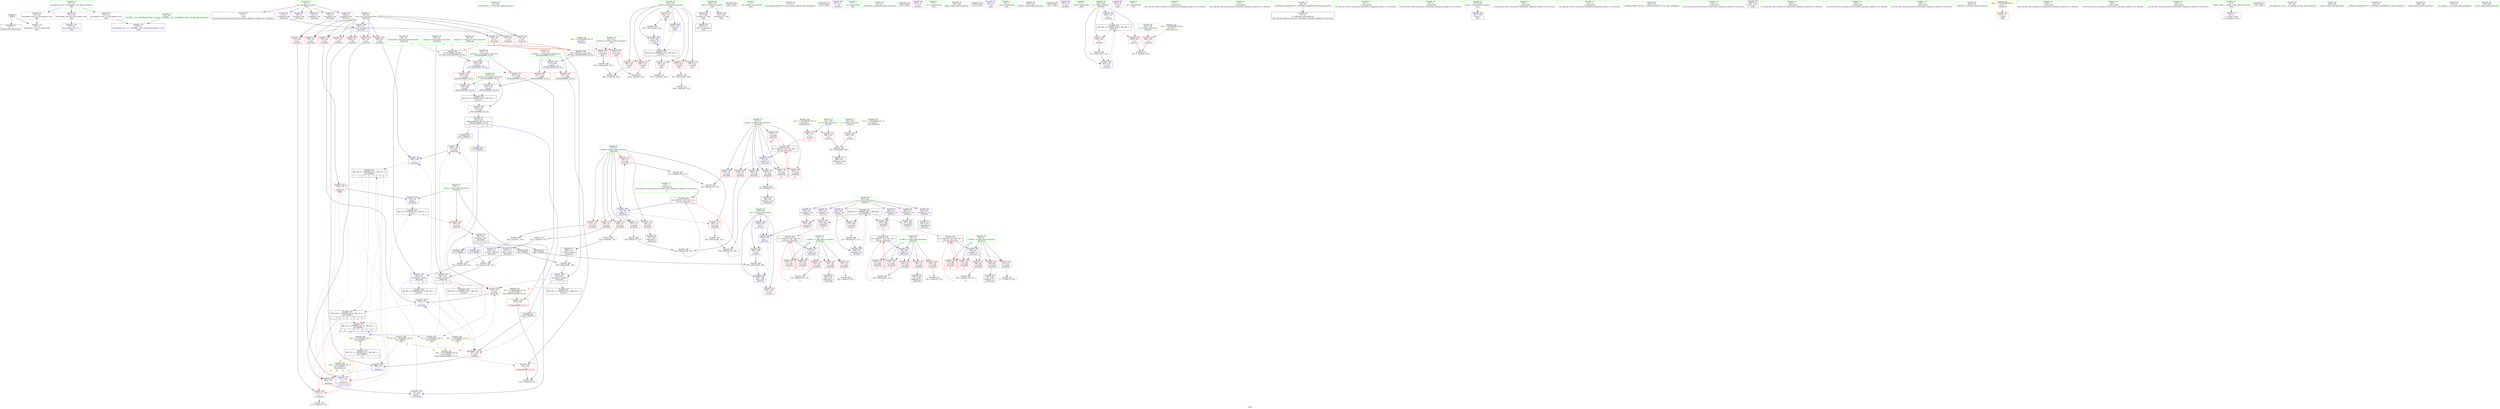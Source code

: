 digraph "SVFG" {
	label="SVFG";

	Node0x55ec36798980 [shape=record,color=grey,label="{NodeID: 0\nNullPtr}"];
	Node0x55ec36798980 -> Node0x55ec367b6a00[style=solid];
	Node0x55ec36798980 -> Node0x55ec367bd9e0[style=solid];
	Node0x55ec367b8860 [shape=record,color=blue,label="{NodeID: 194\n212\<--208\n__a.addr\<--__a\n_ZSt3maxIiERKT_S2_S2_\n}"];
	Node0x55ec367b8860 -> Node0x55ec367bc1f0[style=dashed];
	Node0x55ec367b8860 -> Node0x55ec367bc2c0[style=dashed];
	Node0x55ec367b5990 [shape=record,color=red,label="{NodeID: 111\n130\<--74\n\<--d.addr\n_Z4calciiiii\n}"];
	Node0x55ec367b5990 -> Node0x55ec367ba560[style=solid];
	Node0x55ec367b3c30 [shape=record,color=green,label="{NodeID: 28\n47\<--48\n_Z7PreCalcv\<--_Z7PreCalcv_field_insensitive\n}"];
	Node0x55ec367c7760 [shape=record,color=grey,label="{NodeID: 305\n341 = cmp(338, 340, )\n}"];
	Node0x55ec367bb9d0 [shape=record,color=red,label="{NodeID: 139\n179\<--82\n\<--ans\n_Z4calciiiii\n|{<s0>9}}"];
	Node0x55ec367bb9d0:s0 -> Node0x55ec367f0090[style=solid,color=red];
	Node0x55ec367b6490 [shape=record,color=green,label="{NodeID: 56\n309\<--310\nbuf\<--buf_field_insensitive\nmain\n}"];
	Node0x55ec367b6490 -> Node0x55ec367b4fd0[style=solid];
	Node0x55ec367b6490 -> Node0x55ec367b50a0[style=solid];
	Node0x55ec367f1620 [shape=record,color=black,label="{NodeID: 416\n248 = PHI()\n}"];
	Node0x55ec367bd090 [shape=record,color=red,label="{NodeID: 167\n287\<--286\n\<--arrayidx6\n_Z5solvev\n|{<s0>13}}"];
	Node0x55ec367bd090:s0 -> Node0x55ec367efe90[style=solid,color=red];
	Node0x55ec367b7c70 [shape=record,color=purple,label="{NodeID: 84\n111\<--8\narrayidx8\<--dp\n_Z4calciiiii\n}"];
	Node0x55ec367b7c70 -> Node0x55ec367bdef0[style=solid];
	Node0x55ec367b1f40 [shape=record,color=green,label="{NodeID: 1\n7\<--1\n__dso_handle\<--dummyObj\nGlob }"];
	Node0x55ec367b8930 [shape=record,color=blue,label="{NodeID: 195\n214\<--209\n__b.addr\<--__b\n_ZSt3maxIiERKT_S2_S2_\n}"];
	Node0x55ec367b8930 -> Node0x55ec367bc390[style=dashed];
	Node0x55ec367b8930 -> Node0x55ec367bc460[style=dashed];
	Node0x55ec367b5a60 [shape=record,color=red,label="{NodeID: 112\n140\<--74\n\<--d.addr\n_Z4calciiiii\n}"];
	Node0x55ec367b5a60 -> Node0x55ec367c84e0[style=solid];
	Node0x55ec367b3d30 [shape=record,color=green,label="{NodeID: 29\n54\<--55\nllvm.memset.p0i8.i64\<--llvm.memset.p0i8.i64_field_insensitive\n}"];
	Node0x55ec367c78e0 [shape=record,color=grey,label="{NodeID: 306\n192 = cmp(191, 124, )\n}"];
	Node0x55ec367c78e0 -> Node0x55ec367b7380[style=solid];
	Node0x55ec367bbaa0 [shape=record,color=red,label="{NodeID: 140\n198\<--82\n\<--ans\n_Z4calciiiii\n}"];
	Node0x55ec367bbaa0 -> Node0x55ec367b86c0[style=solid];
	Node0x55ec367b6560 [shape=record,color=green,label="{NodeID: 57\n311\<--312\ntestNum\<--testNum_field_insensitive\nmain\n}"];
	Node0x55ec367b6560 -> Node0x55ec367bd160[style=solid];
	Node0x55ec367b6560 -> Node0x55ec367bd230[style=solid];
	Node0x55ec367f16f0 [shape=record,color=black,label="{NodeID: 417\n264 = PHI()\n}"];
	Node0x55ec367d8c50 [shape=record,color=yellow,style=double,label="{NodeID: 334\n50V_1 = ENCHI(MR_50V_0)\npts\{312 \}\nFun[main]}"];
	Node0x55ec367d8c50 -> Node0x55ec367bd160[style=dashed];
	Node0x55ec367d8c50 -> Node0x55ec367bd230[style=dashed];
	Node0x55ec367bd160 [shape=record,color=red,label="{NodeID: 168\n331\<--311\n\<--testNum\nmain\n}"];
	Node0x55ec367bd160 -> Node0x55ec367c7a60[style=solid];
	Node0x55ec367b7d40 [shape=record,color=purple,label="{NodeID: 85\n247\<--11\n\<--.str\n_Z5solvev\n}"];
	Node0x55ec367b1fd0 [shape=record,color=green,label="{NodeID: 2\n11\<--1\n.str\<--dummyObj\nGlob }"];
	Node0x55ec367b8a00 [shape=record,color=blue,label="{NodeID: 196\n210\<--224\nretval\<--\n_ZSt3maxIiERKT_S2_S2_\n}"];
	Node0x55ec367b8a00 -> Node0x55ec367d5850[style=dashed];
	Node0x55ec367b5b30 [shape=record,color=red,label="{NodeID: 113\n157\<--74\n\<--d.addr\n_Z4calciiiii\n}"];
	Node0x55ec367b5b30 -> Node0x55ec367c6fe0[style=solid];
	Node0x55ec367b3e30 [shape=record,color=green,label="{NodeID: 30\n62\<--63\n_Z4calciiiii\<--_Z4calciiiii_field_insensitive\n}"];
	Node0x55ec367c7a60 [shape=record,color=grey,label="{NodeID: 307\n332 = cmp(330, 331, )\n}"];
	Node0x55ec367bbb70 [shape=record,color=red,label="{NodeID: 141\n201\<--82\n\<--ans\n_Z4calciiiii\n}"];
	Node0x55ec367bbb70 -> Node0x55ec367bc050[style=solid];
	Node0x55ec367b6630 [shape=record,color=green,label="{NodeID: 58\n313\<--314\ntestId\<--testId_field_insensitive\nmain\n}"];
	Node0x55ec367b6630 -> Node0x55ec367bd300[style=solid];
	Node0x55ec367b6630 -> Node0x55ec367bd3d0[style=solid];
	Node0x55ec367b6630 -> Node0x55ec367bd4a0[style=solid];
	Node0x55ec367b6630 -> Node0x55ec367bd570[style=solid];
	Node0x55ec367b6630 -> Node0x55ec367bd640[style=solid];
	Node0x55ec367b6630 -> Node0x55ec367bd710[style=solid];
	Node0x55ec367b6630 -> Node0x55ec367b9150[style=solid];
	Node0x55ec367b6630 -> Node0x55ec367b9220[style=solid];
	Node0x55ec367f17c0 [shape=record,color=black,label="{NodeID: 418\n294 = PHI()\n}"];
	Node0x55ec367bd230 [shape=record,color=red,label="{NodeID: 169\n339\<--311\n\<--testNum\nmain\n}"];
	Node0x55ec367bd230 -> Node0x55ec367c60e0[style=solid];
	Node0x55ec367b7e10 [shape=record,color=purple,label="{NodeID: 86\n263\<--13\n\<--.str.1\n_Z5solvev\n}"];
	Node0x55ec367b2060 [shape=record,color=green,label="{NodeID: 3\n13\<--1\n.str.1\<--dummyObj\nGlob }"];
	Node0x55ec367b8ad0 [shape=record,color=blue,label="{NodeID: 197\n210\<--227\nretval\<--\n_ZSt3maxIiERKT_S2_S2_\n}"];
	Node0x55ec367b8ad0 -> Node0x55ec367d5850[style=dashed];
	Node0x55ec367b5c00 [shape=record,color=red,label="{NodeID: 114\n166\<--74\n\<--d.addr\n_Z4calciiiii\n}"];
	Node0x55ec367b5c00 -> Node0x55ec367c7be0[style=solid];
	Node0x55ec367b3f30 [shape=record,color=green,label="{NodeID: 31\n70\<--71\nretval\<--retval_field_insensitive\n_Z4calciiiii\n}"];
	Node0x55ec367b3f30 -> Node0x55ec367b5240[style=solid];
	Node0x55ec367b3f30 -> Node0x55ec367bdfc0[style=solid];
	Node0x55ec367b3f30 -> Node0x55ec367b8790[style=solid];
	Node0x55ec367c7be0 [shape=record,color=grey,label="{NodeID: 308\n167 = cmp(166, 124, )\n}"];
	Node0x55ec367c7be0 -> Node0x55ec367b72b0[style=solid];
	Node0x55ec367bbc40 [shape=record,color=red,label="{NodeID: 142\n114\<--113\n\<--\n_Z4calciiiii\n}"];
	Node0x55ec367bbc40 -> Node0x55ec367c7460[style=solid];
	Node0x55ec367b6700 [shape=record,color=green,label="{NodeID: 59\n321\<--322\nfgets\<--fgets_field_insensitive\n}"];
	Node0x55ec367f1890 [shape=record,color=black,label="{NodeID: 419\n325 = PHI()\n}"];
	Node0x55ec367bd300 [shape=record,color=red,label="{NodeID: 170\n330\<--313\n\<--testId\nmain\n}"];
	Node0x55ec367bd300 -> Node0x55ec367c7a60[style=solid];
	Node0x55ec367b7ee0 [shape=record,color=purple,label="{NodeID: 87\n324\<--13\n\<--.str.1\nmain\n}"];
	Node0x55ec367b20f0 [shape=record,color=green,label="{NodeID: 4\n15\<--1\n.str.2\<--dummyObj\nGlob }"];
	Node0x55ec367b8ba0 [shape=record,color=blue,label="{NodeID: 198\n239\<--124\nans\<--\n_Z5solvev\n}"];
	Node0x55ec367b8ba0 -> Node0x55ec367b8ee0[style=dashed];
	Node0x55ec367b5cd0 [shape=record,color=red,label="{NodeID: 115\n181\<--74\n\<--d.addr\n_Z4calciiiii\n}"];
	Node0x55ec367b5cd0 -> Node0x55ec367c7160[style=solid];
	Node0x55ec367b4000 [shape=record,color=green,label="{NodeID: 32\n72\<--73\np.addr\<--p.addr_field_insensitive\n_Z4calciiiii\n}"];
	Node0x55ec367b4000 -> Node0x55ec367b5310[style=solid];
	Node0x55ec367b4000 -> Node0x55ec367b53e0[style=solid];
	Node0x55ec367b4000 -> Node0x55ec367b54b0[style=solid];
	Node0x55ec367b4000 -> Node0x55ec367b5580[style=solid];
	Node0x55ec367b4000 -> Node0x55ec367b5650[style=solid];
	Node0x55ec367b4000 -> Node0x55ec367b5720[style=solid];
	Node0x55ec367b4000 -> Node0x55ec367b57f0[style=solid];
	Node0x55ec367b4000 -> Node0x55ec367bdae0[style=solid];
	Node0x55ec367c7d60 [shape=record,color=grey,label="{NodeID: 309\n222 = cmp(219, 221, )\n}"];
	Node0x55ec367bbd10 [shape=record,color=red,label="{NodeID: 143\n119\<--118\n\<--\n_Z4calciiiii\n}"];
	Node0x55ec367bbd10 -> Node0x55ec367bdfc0[style=solid];
	Node0x55ec367b6800 [shape=record,color=green,label="{NodeID: 60\n326\<--327\nsscanf\<--sscanf_field_insensitive\n}"];
	Node0x55ec367f1960 [shape=record,color=black,label="{NodeID: 420\n351 = PHI()\n}"];
	Node0x55ec367bd3d0 [shape=record,color=red,label="{NodeID: 171\n334\<--313\n\<--testId\nmain\n}"];
	Node0x55ec367bd3d0 -> Node0x55ec367c7ee0[style=solid];
	Node0x55ec367b7fb0 [shape=record,color=purple,label="{NodeID: 88\n293\<--15\n\<--.str.2\n_Z5solvev\n}"];
	Node0x55ec367b2180 [shape=record,color=green,label="{NodeID: 5\n17\<--1\nstdin\<--dummyObj\nGlob }"];
	Node0x55ec367b8c70 [shape=record,color=blue,label="{NodeID: 199\n243\<--124\ni\<--\n_Z5solvev\n}"];
	Node0x55ec367b8c70 -> Node0x55ec367d4450[style=dashed];
	Node0x55ec367ba720 [shape=record,color=red,label="{NodeID: 116\n191\<--74\n\<--d.addr\n_Z4calciiiii\n}"];
	Node0x55ec367ba720 -> Node0x55ec367c78e0[style=solid];
	Node0x55ec367b40d0 [shape=record,color=green,label="{NodeID: 33\n74\<--75\nd.addr\<--d.addr_field_insensitive\n_Z4calciiiii\n}"];
	Node0x55ec367b40d0 -> Node0x55ec367b58c0[style=solid];
	Node0x55ec367b40d0 -> Node0x55ec367b5990[style=solid];
	Node0x55ec367b40d0 -> Node0x55ec367b5a60[style=solid];
	Node0x55ec367b40d0 -> Node0x55ec367b5b30[style=solid];
	Node0x55ec367b40d0 -> Node0x55ec367b5c00[style=solid];
	Node0x55ec367b40d0 -> Node0x55ec367b5cd0[style=solid];
	Node0x55ec367b40d0 -> Node0x55ec367ba720[style=solid];
	Node0x55ec367b40d0 -> Node0x55ec367bdbb0[style=solid];
	Node0x55ec367c7ee0 [shape=record,color=grey,label="{NodeID: 310\n335 = cmp(334, 336, )\n}"];
	Node0x55ec367bbde0 [shape=record,color=red,label="{NodeID: 144\n148\<--145\n\<--call13\n_Z4calciiiii\n}"];
	Node0x55ec367bbde0 -> Node0x55ec367be230[style=solid];
	Node0x55ec367b6900 [shape=record,color=green,label="{NodeID: 61\n22\<--367\n_GLOBAL__sub_I_PavelKunyavskiy_0_0.cpp\<--_GLOBAL__sub_I_PavelKunyavskiy_0_0.cpp_field_insensitive\n}"];
	Node0x55ec367b6900 -> Node0x55ec367bd8e0[style=solid];
	Node0x55ec367f1a30 [shape=record,color=black,label="{NodeID: 421\n65 = PHI(129, 156, 180, 281, )\n0th arg _Z4calciiiii }"];
	Node0x55ec367f1a30 -> Node0x55ec367bdae0[style=solid];
	Node0x55ec367bd4a0 [shape=record,color=red,label="{NodeID: 172\n338\<--313\n\<--testId\nmain\n}"];
	Node0x55ec367bd4a0 -> Node0x55ec367c7760[style=solid];
	Node0x55ec367b8080 [shape=record,color=purple,label="{NodeID: 89\n350\<--18\n\<--.str.3\nmain\n}"];
	Node0x55ec367b2210 [shape=record,color=green,label="{NodeID: 6\n18\<--1\n.str.3\<--dummyObj\nGlob }"];
	Node0x55ec367ba3e0 [shape=record,color=grey,label="{NodeID: 283\n275 = Binary(274, 132, )\n}"];
	Node0x55ec367ba3e0 -> Node0x55ec367b8e10[style=solid];
	Node0x55ec367b8d40 [shape=record,color=blue,label="{NodeID: 200\n269\<--271\narrayidx\<--inc\n_Z5solvev\n}"];
	Node0x55ec367b8d40 -> Node0x55ec367d4950[style=dashed];
	Node0x55ec367ba7f0 [shape=record,color=red,label="{NodeID: 117\n103\<--76\n\<--c1.addr\n_Z4calciiiii\n}"];
	Node0x55ec367ba7f0 -> Node0x55ec367b6ea0[style=solid];
	Node0x55ec367b41a0 [shape=record,color=green,label="{NodeID: 34\n76\<--77\nc1.addr\<--c1.addr_field_insensitive\n_Z4calciiiii\n}"];
	Node0x55ec367b41a0 -> Node0x55ec367ba7f0[style=solid];
	Node0x55ec367b41a0 -> Node0x55ec367ba8c0[style=solid];
	Node0x55ec367b41a0 -> Node0x55ec367ba990[style=solid];
	Node0x55ec367b41a0 -> Node0x55ec367baa60[style=solid];
	Node0x55ec367b41a0 -> Node0x55ec367bab30[style=solid];
	Node0x55ec367b41a0 -> Node0x55ec367bdc80[style=solid];
	Node0x55ec367c8060 [shape=record,color=grey,label="{NodeID: 311\n177 = cmp(176, 124, )\n}"];
	Node0x55ec367bbeb0 [shape=record,color=red,label="{NodeID: 145\n172\<--171\n\<--call25\n_Z4calciiiii\n}"];
	Node0x55ec367bbeb0 -> Node0x55ec367be3d0[style=solid];
	Node0x55ec367b6a00 [shape=record,color=black,label="{NodeID: 62\n2\<--3\ndummyVal\<--dummyVal\n}"];
	Node0x55ec367f1ed0 [shape=record,color=black,label="{NodeID: 422\n66 = PHI(134, 160, 185, 124, )\n1st arg _Z4calciiiii }"];
	Node0x55ec367f1ed0 -> Node0x55ec367bdbb0[style=solid];
	Node0x55ec367bd570 [shape=record,color=red,label="{NodeID: 173\n343\<--313\n\<--testId\nmain\n}"];
	Node0x55ec367bd570 -> Node0x55ec367c66e0[style=solid];
	Node0x55ec367b8150 [shape=record,color=purple,label="{NodeID: 90\n371\<--20\nllvm.global_ctors_0\<--llvm.global_ctors\nGlob }"];
	Node0x55ec367b8150 -> Node0x55ec367bd7e0[style=solid];
	Node0x55ec367b2b90 [shape=record,color=green,label="{NodeID: 7\n21\<--1\n\<--dummyObj\nCan only get source location for instruction, argument, global var or function.}"];
	Node0x55ec367ba560 [shape=record,color=grey,label="{NodeID: 284\n131 = Binary(130, 132, )\n}"];
	Node0x55ec367ba560 -> Node0x55ec367c5960[style=solid];
	Node0x55ec367b8e10 [shape=record,color=blue,label="{NodeID: 201\n243\<--275\ni\<--inc2\n_Z5solvev\n}"];
	Node0x55ec367b8e10 -> Node0x55ec367d4450[style=dashed];
	Node0x55ec367ba8c0 [shape=record,color=red,label="{NodeID: 118\n125\<--76\n\<--c1.addr\n_Z4calciiiii\n}"];
	Node0x55ec367ba8c0 -> Node0x55ec367c75e0[style=solid];
	Node0x55ec367b4270 [shape=record,color=green,label="{NodeID: 35\n78\<--79\nc2.addr\<--c2.addr_field_insensitive\n_Z4calciiiii\n}"];
	Node0x55ec367b4270 -> Node0x55ec367bac00[style=solid];
	Node0x55ec367b4270 -> Node0x55ec367bacd0[style=solid];
	Node0x55ec367b4270 -> Node0x55ec367bada0[style=solid];
	Node0x55ec367b4270 -> Node0x55ec367bae70[style=solid];
	Node0x55ec367b4270 -> Node0x55ec367baf40[style=solid];
	Node0x55ec367b4270 -> Node0x55ec367bdd50[style=solid];
	Node0x55ec367c81e0 [shape=record,color=grey,label="{NodeID: 312\n153 = cmp(152, 124, )\n}"];
	Node0x55ec367bbf80 [shape=record,color=red,label="{NodeID: 146\n197\<--196\n\<--call37\n_Z4calciiiii\n}"];
	Node0x55ec367bbf80 -> Node0x55ec367b86c0[style=solid];
	Node0x55ec367b6b00 [shape=record,color=black,label="{NodeID: 63\n9\<--8\n\<--dp\nCan only get source location for instruction, argument, global var or function.}"];
	Node0x55ec367f20d0 [shape=record,color=black,label="{NodeID: 423\n67 = PHI(136, 161, 186, 283, )\n2nd arg _Z4calciiiii }"];
	Node0x55ec367f20d0 -> Node0x55ec367bdc80[style=solid];
	Node0x55ec367bd640 [shape=record,color=red,label="{NodeID: 174\n349\<--313\n\<--testId\nmain\n}"];
	Node0x55ec367b8250 [shape=record,color=purple,label="{NodeID: 91\n372\<--20\nllvm.global_ctors_1\<--llvm.global_ctors\nGlob }"];
	Node0x55ec367b8250 -> Node0x55ec367bd8e0[style=solid];
	Node0x55ec367b2c20 [shape=record,color=green,label="{NodeID: 8\n51\<--1\n\<--dummyObj\nCan only get source location for instruction, argument, global var or function.}"];
	Node0x55ec367c5960 [shape=record,color=grey,label="{NodeID: 285\n134 = Binary(131, 133, )\n|{<s0>4}}"];
	Node0x55ec367c5960:s0 -> Node0x55ec367f1ed0[style=solid,color=red];
	Node0x55ec367b8ee0 [shape=record,color=blue,label="{NodeID: 202\n239\<--279\nans\<--\n_Z5solvev\n}"];
	Node0x55ec367b8ee0 -> Node0x55ec367bc940[style=dashed];
	Node0x55ec367b8ee0 -> Node0x55ec367b8fb0[style=dashed];
	Node0x55ec367ba990 [shape=record,color=red,label="{NodeID: 119\n135\<--76\n\<--c1.addr\n_Z4calciiiii\n}"];
	Node0x55ec367ba990 -> Node0x55ec367c6860[style=solid];
	Node0x55ec367b4340 [shape=record,color=green,label="{NodeID: 36\n80\<--81\nc3.addr\<--c3.addr_field_insensitive\n_Z4calciiiii\n}"];
	Node0x55ec367b4340 -> Node0x55ec367bb010[style=solid];
	Node0x55ec367b4340 -> Node0x55ec367bb0e0[style=solid];
	Node0x55ec367b4340 -> Node0x55ec367bb1b0[style=solid];
	Node0x55ec367b4340 -> Node0x55ec367bb280[style=solid];
	Node0x55ec367b4340 -> Node0x55ec367bb350[style=solid];
	Node0x55ec367b4340 -> Node0x55ec367bde20[style=solid];
	Node0x55ec367c8360 [shape=record,color=grey,label="{NodeID: 313\n346 = cmp(344, 124, )\n}"];
	Node0x55ec367bc050 [shape=record,color=red,label="{NodeID: 147\n202\<--201\n\<--\n_Z4calciiiii\n}"];
	Node0x55ec367bc050 -> Node0x55ec367b8790[style=solid];
	Node0x55ec367b6c00 [shape=record,color=black,label="{NodeID: 64\n33\<--34\n\<--_ZNSt8ios_base4InitD1Ev\nCan only get source location for instruction, argument, global var or function.}"];
	Node0x55ec367bd710 [shape=record,color=red,label="{NodeID: 175\n354\<--313\n\<--testId\nmain\n}"];
	Node0x55ec367bd710 -> Node0x55ec367c6ce0[style=solid];
	Node0x55ec367b8350 [shape=record,color=purple,label="{NodeID: 92\n373\<--20\nllvm.global_ctors_2\<--llvm.global_ctors\nGlob }"];
	Node0x55ec367b8350 -> Node0x55ec367bd9e0[style=solid];
	Node0x55ec367b2cb0 [shape=record,color=green,label="{NodeID: 9\n52\<--1\n\<--dummyObj\nCan only get source location for instruction, argument, global var or function.}"];
	Node0x55ec367c5ae0 [shape=record,color=grey,label="{NodeID: 286\n271 = Binary(270, 132, )\n}"];
	Node0x55ec367c5ae0 -> Node0x55ec367b8d40[style=solid];
	Node0x55ec367b8fb0 [shape=record,color=blue,label="{NodeID: 203\n239\<--290\nans\<--add\n_Z5solvev\n}"];
	Node0x55ec367b8fb0 -> Node0x55ec367bca10[style=dashed];
	Node0x55ec367baa60 [shape=record,color=red,label="{NodeID: 120\n161\<--76\n\<--c1.addr\n_Z4calciiiii\n|{<s0>6}}"];
	Node0x55ec367baa60:s0 -> Node0x55ec367f20d0[style=solid,color=red];
	Node0x55ec367b4410 [shape=record,color=green,label="{NodeID: 37\n82\<--83\nans\<--ans_field_insensitive\n_Z4calciiiii\n}"];
	Node0x55ec367b4410 -> Node0x55ec367bb420[style=solid];
	Node0x55ec367b4410 -> Node0x55ec367bb4f0[style=solid];
	Node0x55ec367b4410 -> Node0x55ec367bb5c0[style=solid];
	Node0x55ec367b4410 -> Node0x55ec367bb690[style=solid];
	Node0x55ec367b4410 -> Node0x55ec367bb760[style=solid];
	Node0x55ec367b4410 -> Node0x55ec367bb830[style=solid];
	Node0x55ec367b4410 -> Node0x55ec367bb900[style=solid];
	Node0x55ec367b4410 -> Node0x55ec367bb9d0[style=solid];
	Node0x55ec367b4410 -> Node0x55ec367bbaa0[style=solid];
	Node0x55ec367b4410 -> Node0x55ec367bbb70[style=solid];
	Node0x55ec367b4410 -> Node0x55ec367bdef0[style=solid];
	Node0x55ec367c84e0 [shape=record,color=grey,label="{NodeID: 314\n141 = cmp(140, 124, )\n}"];
	Node0x55ec367c84e0 -> Node0x55ec367b71e0[style=solid];
	Node0x55ec367bc120 [shape=record,color=red,label="{NodeID: 148\n230\<--210\n\<--retval\n_ZSt3maxIiERKT_S2_S2_\n}"];
	Node0x55ec367bc120 -> Node0x55ec367b7520[style=solid];
	Node0x55ec367b6d00 [shape=record,color=black,label="{NodeID: 65\n98\<--96\nidxprom\<--sub\n_Z4calciiiii\n}"];
	Node0x55ec367bd7e0 [shape=record,color=blue,label="{NodeID: 176\n371\<--21\nllvm.global_ctors_0\<--\nGlob }"];
	Node0x55ec367b8450 [shape=record,color=purple,label="{NodeID: 93\n252\<--241\narraydecay\<--cnt\n_Z5solvev\n}"];
	Node0x55ec367b8450 -> Node0x55ec367b75f0[style=solid];
	Node0x55ec367b2d40 [shape=record,color=green,label="{NodeID: 10\n53\<--1\n\<--dummyObj\nCan only get source location for instruction, argument, global var or function.}"];
	Node0x55ec367c5c60 [shape=record,color=grey,label="{NodeID: 287\n163 = Binary(162, 132, )\n|{<s0>6}}"];
	Node0x55ec367c5c60:s0 -> Node0x55ec367efa70[style=solid,color=red];
	Node0x55ec367b9080 [shape=record,color=blue,label="{NodeID: 204\n307\<--124\nretval\<--\nmain\n}"];
	Node0x55ec367bab30 [shape=record,color=red,label="{NodeID: 121\n186\<--76\n\<--c1.addr\n_Z4calciiiii\n|{<s0>8}}"];
	Node0x55ec367bab30:s0 -> Node0x55ec367f20d0[style=solid,color=red];
	Node0x55ec367b44e0 [shape=record,color=green,label="{NodeID: 38\n84\<--85\nref.tmp\<--ref.tmp_field_insensitive\n_Z4calciiiii\n|{|<s1>5}}"];
	Node0x55ec367b44e0 -> Node0x55ec367be160[style=solid];
	Node0x55ec367b44e0:s1 -> Node0x55ec367f0220[style=solid,color=red];
	Node0x55ec367c8660 [shape=record,color=grey,label="{NodeID: 315\n261 = cmp(259, 260, )\n}"];
	Node0x55ec367bc1f0 [shape=record,color=red,label="{NodeID: 149\n218\<--212\n\<--__a.addr\n_ZSt3maxIiERKT_S2_S2_\n}"];
	Node0x55ec367bc1f0 -> Node0x55ec367bc530[style=solid];
	Node0x55ec367b6dd0 [shape=record,color=black,label="{NodeID: 66\n101\<--100\nidxprom1\<--\n_Z4calciiiii\n}"];
	Node0x55ec367bd8e0 [shape=record,color=blue,label="{NodeID: 177\n372\<--22\nllvm.global_ctors_1\<--_GLOBAL__sub_I_PavelKunyavskiy_0_0.cpp\nGlob }"];
	Node0x55ec367b8520 [shape=record,color=purple,label="{NodeID: 94\n269\<--241\narrayidx\<--cnt\n_Z5solvev\n}"];
	Node0x55ec367b8520 -> Node0x55ec367bcd50[style=solid];
	Node0x55ec367b8520 -> Node0x55ec367b8d40[style=solid];
	Node0x55ec367b2dd0 [shape=record,color=green,label="{NodeID: 11\n97\<--1\n\<--dummyObj\nCan only get source location for instruction, argument, global var or function.}"];
	Node0x55ec367c5de0 [shape=record,color=grey,label="{NodeID: 288\n169 = Binary(165, 168, )\n}"];
	Node0x55ec367c5de0 -> Node0x55ec367be300[style=solid];
	Node0x55ec367b9150 [shape=record,color=blue,label="{NodeID: 205\n313\<--132\ntestId\<--\nmain\n}"];
	Node0x55ec367b9150 -> Node0x55ec367d3a50[style=dashed];
	Node0x55ec367bac00 [shape=record,color=red,label="{NodeID: 122\n106\<--78\n\<--c2.addr\n_Z4calciiiii\n}"];
	Node0x55ec367bac00 -> Node0x55ec367b6f70[style=solid];
	Node0x55ec367b45b0 [shape=record,color=green,label="{NodeID: 39\n86\<--87\nref.tmp17\<--ref.tmp17_field_insensitive\n_Z4calciiiii\n|{|<s1>7}}"];
	Node0x55ec367b45b0 -> Node0x55ec367be300[style=solid];
	Node0x55ec367b45b0:s1 -> Node0x55ec367f0220[style=solid,color=red];
	Node0x55ec367bf6c0 [shape=record,color=yellow,style=double,label="{NodeID: 399\n22V_10 = CSCHI(MR_22V_9)\npts\{100000 \}\nCS[]|{|<s2>9}}"];
	Node0x55ec367bf6c0 -> Node0x55ec367bbf80[style=dashed];
	Node0x55ec367bf6c0 -> Node0x55ec367b86c0[style=dashed];
	Node0x55ec367bf6c0:s2 -> Node0x55ec367da3a0[style=dashed,color=red];
	Node0x55ec367bc2c0 [shape=record,color=red,label="{NodeID: 150\n227\<--212\n\<--__a.addr\n_ZSt3maxIiERKT_S2_S2_\n}"];
	Node0x55ec367bc2c0 -> Node0x55ec367b8ad0[style=solid];
	Node0x55ec367b6ea0 [shape=record,color=black,label="{NodeID: 67\n104\<--103\nidxprom3\<--\n_Z4calciiiii\n}"];
	Node0x55ec367bd9e0 [shape=record,color=blue, style = dotted,label="{NodeID: 178\n373\<--3\nllvm.global_ctors_2\<--dummyVal\nGlob }"];
	Node0x55ec367b85f0 [shape=record,color=purple,label="{NodeID: 95\n278\<--241\narrayidx3\<--cnt\n_Z5solvev\n}"];
	Node0x55ec367b85f0 -> Node0x55ec367bce20[style=solid];
	Node0x55ec367b2e60 [shape=record,color=green,label="{NodeID: 12\n116\<--1\n\<--dummyObj\nCan only get source location for instruction, argument, global var or function.}"];
	Node0x55ec367c5f60 [shape=record,color=grey,label="{NodeID: 289\n189 = Binary(188, 132, )\n|{<s0>8}}"];
	Node0x55ec367c5f60:s0 -> Node0x55ec367efe90[style=solid,color=red];
	Node0x55ec367b9220 [shape=record,color=blue,label="{NodeID: 206\n313\<--355\ntestId\<--inc\nmain\n}"];
	Node0x55ec367b9220 -> Node0x55ec367d3a50[style=dashed];
	Node0x55ec367bacd0 [shape=record,color=red,label="{NodeID: 123\n137\<--78\n\<--c2.addr\n_Z4calciiiii\n|{<s0>4}}"];
	Node0x55ec367bacd0:s0 -> Node0x55ec367efa70[style=solid,color=red];
	Node0x55ec367b4680 [shape=record,color=green,label="{NodeID: 40\n88\<--89\nref.tmp29\<--ref.tmp29_field_insensitive\n_Z4calciiiii\n|{|<s1>9}}"];
	Node0x55ec367b4680 -> Node0x55ec367be4a0[style=solid];
	Node0x55ec367b4680:s1 -> Node0x55ec367f0220[style=solid,color=red];
	Node0x55ec367bf820 [shape=record,color=yellow,style=double,label="{NodeID: 400\n22V_7 = CSCHI(MR_22V_6)\npts\{100000 \}\nCS[]|{|<s2>7}}"];
	Node0x55ec367bf820 -> Node0x55ec367bbeb0[style=dashed];
	Node0x55ec367bf820 -> Node0x55ec367be3d0[style=dashed];
	Node0x55ec367bf820:s2 -> Node0x55ec367da3a0[style=dashed,color=red];
	Node0x55ec367d3550 [shape=record,color=black,label="{NodeID: 317\nMR_22V_6 = PHI(MR_22V_5, MR_22V_3, )\npts\{100000 \}\n|{|<s1>6|<s2>6|<s3>6|<s4>6}}"];
	Node0x55ec367d3550 -> Node0x55ec367d7b50[style=dashed];
	Node0x55ec367d3550:s1 -> Node0x55ec367bbc40[style=dashed,color=red];
	Node0x55ec367d3550:s2 -> Node0x55ec367bbd10[style=dashed,color=red];
	Node0x55ec367d3550:s3 -> Node0x55ec367be090[style=dashed,color=red];
	Node0x55ec367d3550:s4 -> Node0x55ec367d7150[style=dashed,color=red];
	Node0x55ec367bc390 [shape=record,color=red,label="{NodeID: 151\n220\<--214\n\<--__b.addr\n_ZSt3maxIiERKT_S2_S2_\n}"];
	Node0x55ec367bc390 -> Node0x55ec367bc600[style=solid];
	Node0x55ec367b6f70 [shape=record,color=black,label="{NodeID: 68\n107\<--106\nidxprom5\<--\n_Z4calciiiii\n}"];
	Node0x55ec367bdae0 [shape=record,color=blue,label="{NodeID: 179\n72\<--65\np.addr\<--p\n_Z4calciiiii\n}"];
	Node0x55ec367bdae0 -> Node0x55ec367b5310[style=dashed];
	Node0x55ec367bdae0 -> Node0x55ec367b53e0[style=dashed];
	Node0x55ec367bdae0 -> Node0x55ec367b54b0[style=dashed];
	Node0x55ec367bdae0 -> Node0x55ec367b5580[style=dashed];
	Node0x55ec367bdae0 -> Node0x55ec367b5650[style=dashed];
	Node0x55ec367bdae0 -> Node0x55ec367b5720[style=dashed];
	Node0x55ec367bdae0 -> Node0x55ec367b57f0[style=dashed];
	Node0x55ec367b4d60 [shape=record,color=purple,label="{NodeID: 96\n282\<--241\narrayidx4\<--cnt\n_Z5solvev\n}"];
	Node0x55ec367b4d60 -> Node0x55ec367bcef0[style=solid];
	Node0x55ec367b2ef0 [shape=record,color=green,label="{NodeID: 13\n124\<--1\n\<--dummyObj\nCan only get source location for instruction, argument, global var or function.|{<s0>13}}"];
	Node0x55ec367b2ef0:s0 -> Node0x55ec367f1ed0[style=solid,color=red];
	Node0x55ec367c60e0 [shape=record,color=grey,label="{NodeID: 290\n340 = Binary(339, 336, )\n}"];
	Node0x55ec367c60e0 -> Node0x55ec367c7760[style=solid];
	Node0x55ec367bada0 [shape=record,color=red,label="{NodeID: 124\n152\<--78\n\<--c2.addr\n_Z4calciiiii\n}"];
	Node0x55ec367bada0 -> Node0x55ec367c81e0[style=solid];
	Node0x55ec367b4750 [shape=record,color=green,label="{NodeID: 41\n146\<--147\n_ZSt3maxIiERKT_S2_S2_\<--_ZSt3maxIiERKT_S2_S2__field_insensitive\n}"];
	Node0x55ec367bf980 [shape=record,color=yellow,style=double,label="{NodeID: 401\n22V_4 = CSCHI(MR_22V_3)\npts\{100000 \}\nCS[]|{|<s2>5}}"];
	Node0x55ec367bf980 -> Node0x55ec367bbde0[style=dashed];
	Node0x55ec367bf980 -> Node0x55ec367be230[style=dashed];
	Node0x55ec367bf980:s2 -> Node0x55ec367da3a0[style=dashed,color=red];
	Node0x55ec367d3a50 [shape=record,color=black,label="{NodeID: 318\nMR_52V_3 = PHI(MR_52V_4, MR_52V_2, )\npts\{314 \}\n}"];
	Node0x55ec367d3a50 -> Node0x55ec367bd300[style=dashed];
	Node0x55ec367d3a50 -> Node0x55ec367bd3d0[style=dashed];
	Node0x55ec367d3a50 -> Node0x55ec367bd4a0[style=dashed];
	Node0x55ec367d3a50 -> Node0x55ec367bd570[style=dashed];
	Node0x55ec367d3a50 -> Node0x55ec367bd640[style=dashed];
	Node0x55ec367d3a50 -> Node0x55ec367bd710[style=dashed];
	Node0x55ec367d3a50 -> Node0x55ec367b9220[style=dashed];
	Node0x55ec367bc460 [shape=record,color=red,label="{NodeID: 152\n224\<--214\n\<--__b.addr\n_ZSt3maxIiERKT_S2_S2_\n}"];
	Node0x55ec367bc460 -> Node0x55ec367b8a00[style=solid];
	Node0x55ec367b7040 [shape=record,color=black,label="{NodeID: 69\n110\<--109\nidxprom7\<--\n_Z4calciiiii\n}"];
	Node0x55ec367bdbb0 [shape=record,color=blue,label="{NodeID: 180\n74\<--66\nd.addr\<--d\n_Z4calciiiii\n}"];
	Node0x55ec367bdbb0 -> Node0x55ec367b58c0[style=dashed];
	Node0x55ec367bdbb0 -> Node0x55ec367b5990[style=dashed];
	Node0x55ec367bdbb0 -> Node0x55ec367b5a60[style=dashed];
	Node0x55ec367bdbb0 -> Node0x55ec367b5b30[style=dashed];
	Node0x55ec367bdbb0 -> Node0x55ec367b5c00[style=dashed];
	Node0x55ec367bdbb0 -> Node0x55ec367b5cd0[style=dashed];
	Node0x55ec367bdbb0 -> Node0x55ec367ba720[style=dashed];
	Node0x55ec367b4e30 [shape=record,color=purple,label="{NodeID: 97\n284\<--241\narrayidx5\<--cnt\n_Z5solvev\n}"];
	Node0x55ec367b4e30 -> Node0x55ec367bcfc0[style=solid];
	Node0x55ec367b2f80 [shape=record,color=green,label="{NodeID: 14\n132\<--1\n\<--dummyObj\nCan only get source location for instruction, argument, global var or function.}"];
	Node0x55ec367c6260 [shape=record,color=grey,label="{NodeID: 291\n96 = Binary(95, 97, )\n}"];
	Node0x55ec367c6260 -> Node0x55ec367b6d00[style=solid];
	Node0x55ec367bae70 [shape=record,color=red,label="{NodeID: 125\n162\<--78\n\<--c2.addr\n_Z4calciiiii\n}"];
	Node0x55ec367bae70 -> Node0x55ec367c5c60[style=solid];
	Node0x55ec367b4850 [shape=record,color=green,label="{NodeID: 42\n210\<--211\nretval\<--retval_field_insensitive\n_ZSt3maxIiERKT_S2_S2_\n}"];
	Node0x55ec367b4850 -> Node0x55ec367bc120[style=solid];
	Node0x55ec367b4850 -> Node0x55ec367b8a00[style=solid];
	Node0x55ec367b4850 -> Node0x55ec367b8ad0[style=solid];
	Node0x55ec367bfae0 [shape=record,color=yellow,style=double,label="{NodeID: 402\n22V_2 = CSCHI(MR_22V_1)\npts\{100000 \}\nCS[]|{<s0>19}}"];
	Node0x55ec367bfae0:s0 -> Node0x55ec367d3f50[style=dashed,color=blue];
	Node0x55ec367d3f50 [shape=record,color=black,label="{NodeID: 319\nMR_22V_2 = PHI(MR_22V_3, MR_22V_1, )\npts\{100000 \}\n|{<s0>19}}"];
	Node0x55ec367d3f50:s0 -> Node0x55ec367da9f0[style=dashed,color=red];
	Node0x55ec367bc530 [shape=record,color=red,label="{NodeID: 153\n219\<--218\n\<--\n_ZSt3maxIiERKT_S2_S2_\n}"];
	Node0x55ec367bc530 -> Node0x55ec367c7d60[style=solid];
	Node0x55ec367b7110 [shape=record,color=black,label="{NodeID: 70\n306\<--124\nmain_ret\<--\nmain\n}"];
	Node0x55ec367bdc80 [shape=record,color=blue,label="{NodeID: 181\n76\<--67\nc1.addr\<--c1\n_Z4calciiiii\n}"];
	Node0x55ec367bdc80 -> Node0x55ec367ba7f0[style=dashed];
	Node0x55ec367bdc80 -> Node0x55ec367ba8c0[style=dashed];
	Node0x55ec367bdc80 -> Node0x55ec367ba990[style=dashed];
	Node0x55ec367bdc80 -> Node0x55ec367baa60[style=dashed];
	Node0x55ec367bdc80 -> Node0x55ec367bab30[style=dashed];
	Node0x55ec367b4f00 [shape=record,color=purple,label="{NodeID: 98\n286\<--241\narrayidx6\<--cnt\n_Z5solvev\n}"];
	Node0x55ec367b4f00 -> Node0x55ec367bd090[style=solid];
	Node0x55ec367b3010 [shape=record,color=green,label="{NodeID: 15\n183\<--1\n\<--dummyObj\nCan only get source location for instruction, argument, global var or function.}"];
	Node0x55ec367c63e0 [shape=record,color=grey,label="{NodeID: 292\n267 = Binary(265, 266, )\n}"];
	Node0x55ec367c63e0 -> Node0x55ec367b76c0[style=solid];
	Node0x55ec367baf40 [shape=record,color=red,label="{NodeID: 126\n187\<--78\n\<--c2.addr\n_Z4calciiiii\n|{<s0>8}}"];
	Node0x55ec367baf40:s0 -> Node0x55ec367efa70[style=solid,color=red];
	Node0x55ec367b4920 [shape=record,color=green,label="{NodeID: 43\n212\<--213\n__a.addr\<--__a.addr_field_insensitive\n_ZSt3maxIiERKT_S2_S2_\n}"];
	Node0x55ec367b4920 -> Node0x55ec367bc1f0[style=solid];
	Node0x55ec367b4920 -> Node0x55ec367bc2c0[style=solid];
	Node0x55ec367b4920 -> Node0x55ec367b8860[style=solid];
	Node0x55ec367d4450 [shape=record,color=black,label="{NodeID: 320\nMR_39V_3 = PHI(MR_39V_4, MR_39V_2, )\npts\{244 \}\n}"];
	Node0x55ec367d4450 -> Node0x55ec367bcae0[style=dashed];
	Node0x55ec367d4450 -> Node0x55ec367bcbb0[style=dashed];
	Node0x55ec367d4450 -> Node0x55ec367b8e10[style=dashed];
	Node0x55ec367bc600 [shape=record,color=red,label="{NodeID: 154\n221\<--220\n\<--\n_ZSt3maxIiERKT_S2_S2_\n}"];
	Node0x55ec367bc600 -> Node0x55ec367c7d60[style=solid];
	Node0x55ec367b71e0 [shape=record,color=black,label="{NodeID: 71\n142\<--141\nconv\<--cmp11\n_Z4calciiiii\n}"];
	Node0x55ec367b71e0 -> Node0x55ec367c72e0[style=solid];
	Node0x55ec367bdd50 [shape=record,color=blue,label="{NodeID: 182\n78\<--68\nc2.addr\<--c2\n_Z4calciiiii\n}"];
	Node0x55ec367bdd50 -> Node0x55ec367bac00[style=dashed];
	Node0x55ec367bdd50 -> Node0x55ec367bacd0[style=dashed];
	Node0x55ec367bdd50 -> Node0x55ec367bada0[style=dashed];
	Node0x55ec367bdd50 -> Node0x55ec367bae70[style=dashed];
	Node0x55ec367bdd50 -> Node0x55ec367baf40[style=dashed];
	Node0x55ec367b4fd0 [shape=record,color=purple,label="{NodeID: 99\n317\<--309\narraydecay\<--buf\nmain\n}"];
	Node0x55ec367b4fd0 -> Node0x55ec367b7790[style=solid];
	Node0x55ec367b30a0 [shape=record,color=green,label="{NodeID: 16\n255\<--1\n\<--dummyObj\nCan only get source location for instruction, argument, global var or function.}"];
	Node0x55ec367c6560 [shape=record,color=grey,label="{NodeID: 293\n194 = Binary(190, 193, )\n}"];
	Node0x55ec367c6560 -> Node0x55ec367be4a0[style=solid];
	Node0x55ec367bb010 [shape=record,color=red,label="{NodeID: 127\n109\<--80\n\<--c3.addr\n_Z4calciiiii\n}"];
	Node0x55ec367bb010 -> Node0x55ec367b7040[style=solid];
	Node0x55ec367b49f0 [shape=record,color=green,label="{NodeID: 44\n214\<--215\n__b.addr\<--__b.addr_field_insensitive\n_ZSt3maxIiERKT_S2_S2_\n}"];
	Node0x55ec367b49f0 -> Node0x55ec367bc390[style=solid];
	Node0x55ec367b49f0 -> Node0x55ec367bc460[style=solid];
	Node0x55ec367b49f0 -> Node0x55ec367b8930[style=solid];
	Node0x55ec367efa70 [shape=record,color=black,label="{NodeID: 404\n68 = PHI(137, 163, 187, 285, )\n3rd arg _Z4calciiiii }"];
	Node0x55ec367efa70 -> Node0x55ec367bdd50[style=solid];
	Node0x55ec367d4950 [shape=record,color=black,label="{NodeID: 321\nMR_44V_2 = PHI(MR_44V_3, MR_44V_1, )\npts\{2420000 \}\n}"];
	Node0x55ec367d4950 -> Node0x55ec367bcd50[style=dashed];
	Node0x55ec367d4950 -> Node0x55ec367bce20[style=dashed];
	Node0x55ec367d4950 -> Node0x55ec367bcef0[style=dashed];
	Node0x55ec367d4950 -> Node0x55ec367bcfc0[style=dashed];
	Node0x55ec367d4950 -> Node0x55ec367bd090[style=dashed];
	Node0x55ec367d4950 -> Node0x55ec367b8d40[style=dashed];
	Node0x55ec367bc6d0 [shape=record,color=red,label="{NodeID: 155\n260\<--235\n\<--n\n_Z5solvev\n}"];
	Node0x55ec367bc6d0 -> Node0x55ec367c8660[style=solid];
	Node0x55ec367b72b0 [shape=record,color=black,label="{NodeID: 72\n168\<--167\nconv23\<--cmp22\n_Z4calciiiii\n}"];
	Node0x55ec367b72b0 -> Node0x55ec367c5de0[style=solid];
	Node0x55ec367bde20 [shape=record,color=blue,label="{NodeID: 183\n80\<--69\nc3.addr\<--c3\n_Z4calciiiii\n}"];
	Node0x55ec367bde20 -> Node0x55ec367bb010[style=dashed];
	Node0x55ec367bde20 -> Node0x55ec367bb0e0[style=dashed];
	Node0x55ec367bde20 -> Node0x55ec367bb1b0[style=dashed];
	Node0x55ec367bde20 -> Node0x55ec367bb280[style=dashed];
	Node0x55ec367bde20 -> Node0x55ec367bb350[style=dashed];
	Node0x55ec367b50a0 [shape=record,color=purple,label="{NodeID: 100\n323\<--309\narraydecay1\<--buf\nmain\n}"];
	Node0x55ec367b3130 [shape=record,color=green,label="{NodeID: 17\n256\<--1\n\<--dummyObj\nCan only get source location for instruction, argument, global var or function.}"];
	Node0x55ec367c66e0 [shape=record,color=grey,label="{NodeID: 294\n344 = Binary(343, 345, )\n}"];
	Node0x55ec367c66e0 -> Node0x55ec367c8360[style=solid];
	Node0x55ec367bb0e0 [shape=record,color=red,label="{NodeID: 128\n138\<--80\n\<--c3.addr\n_Z4calciiiii\n|{<s0>4}}"];
	Node0x55ec367bb0e0:s0 -> Node0x55ec367efe90[style=solid,color=red];
	Node0x55ec367b4ac0 [shape=record,color=green,label="{NodeID: 45\n232\<--233\n_Z5solvev\<--_Z5solvev_field_insensitive\n}"];
	Node0x55ec367efe90 [shape=record,color=black,label="{NodeID: 405\n69 = PHI(138, 164, 189, 287, )\n4th arg _Z4calciiiii }"];
	Node0x55ec367efe90 -> Node0x55ec367bde20[style=solid];
	Node0x55ec367bc7a0 [shape=record,color=red,label="{NodeID: 156\n266\<--237\n\<--p\n_Z5solvev\n}"];
	Node0x55ec367bc7a0 -> Node0x55ec367c63e0[style=solid];
	Node0x55ec367b7380 [shape=record,color=black,label="{NodeID: 73\n193\<--192\nconv35\<--cmp34\n_Z4calciiiii\n}"];
	Node0x55ec367b7380 -> Node0x55ec367c6560[style=solid];
	Node0x55ec367bdef0 [shape=record,color=blue,label="{NodeID: 184\n82\<--111\nans\<--arrayidx8\n_Z4calciiiii\n}"];
	Node0x55ec367bdef0 -> Node0x55ec367bb420[style=dashed];
	Node0x55ec367bdef0 -> Node0x55ec367bb4f0[style=dashed];
	Node0x55ec367bdef0 -> Node0x55ec367bb5c0[style=dashed];
	Node0x55ec367bdef0 -> Node0x55ec367bb690[style=dashed];
	Node0x55ec367bdef0 -> Node0x55ec367bb760[style=dashed];
	Node0x55ec367bdef0 -> Node0x55ec367bb830[style=dashed];
	Node0x55ec367bdef0 -> Node0x55ec367bb900[style=dashed];
	Node0x55ec367bdef0 -> Node0x55ec367bb9d0[style=dashed];
	Node0x55ec367bdef0 -> Node0x55ec367bbaa0[style=dashed];
	Node0x55ec367bdef0 -> Node0x55ec367bbb70[style=dashed];
	Node0x55ec367b5170 [shape=record,color=red,label="{NodeID: 101\n318\<--17\n\<--stdin\nmain\n}"];
	Node0x55ec367b3230 [shape=record,color=green,label="{NodeID: 18\n320\<--1\n\<--dummyObj\nCan only get source location for instruction, argument, global var or function.}"];
	Node0x55ec367c6860 [shape=record,color=grey,label="{NodeID: 295\n136 = Binary(135, 132, )\n|{<s0>4}}"];
	Node0x55ec367c6860:s0 -> Node0x55ec367f20d0[style=solid,color=red];
	Node0x55ec367bb1b0 [shape=record,color=red,label="{NodeID: 129\n164\<--80\n\<--c3.addr\n_Z4calciiiii\n|{<s0>6}}"];
	Node0x55ec367bb1b0:s0 -> Node0x55ec367efe90[style=solid,color=red];
	Node0x55ec367b4bc0 [shape=record,color=green,label="{NodeID: 46\n235\<--236\nn\<--n_field_insensitive\n_Z5solvev\n}"];
	Node0x55ec367b4bc0 -> Node0x55ec367bc6d0[style=solid];
	Node0x55ec367f0090 [shape=record,color=black,label="{NodeID: 406\n208 = PHI(128, 155, 179, )\n0th arg _ZSt3maxIiERKT_S2_S2_ }"];
	Node0x55ec367f0090 -> Node0x55ec367b8860[style=solid];
	Node0x55ec367bc870 [shape=record,color=red,label="{NodeID: 157\n281\<--237\n\<--p\n_Z5solvev\n|{<s0>13}}"];
	Node0x55ec367bc870:s0 -> Node0x55ec367f1a30[style=solid,color=red];
	Node0x55ec367b7450 [shape=record,color=black,label="{NodeID: 74\n64\<--205\n_Z4calciiiii_ret\<--\n_Z4calciiiii\n|{<s0>4|<s1>6|<s2>8|<s3>13}}"];
	Node0x55ec367b7450:s0 -> Node0x55ec367f0ee0[style=solid,color=blue];
	Node0x55ec367b7450:s1 -> Node0x55ec367f0da0[style=solid,color=blue];
	Node0x55ec367b7450:s2 -> Node0x55ec367f0b70[style=solid,color=blue];
	Node0x55ec367b7450:s3 -> Node0x55ec367f1260[style=solid,color=blue];
	Node0x55ec367da3a0 [shape=record,color=yellow,style=double,label="{NodeID: 351\n22V_1 = ENCHI(MR_22V_0)\npts\{100000 \}\nFun[_ZSt3maxIiERKT_S2_S2_]}"];
	Node0x55ec367da3a0 -> Node0x55ec367bc530[style=dashed];
	Node0x55ec367bdfc0 [shape=record,color=blue,label="{NodeID: 185\n70\<--119\nretval\<--\n_Z4calciiiii\n}"];
	Node0x55ec367bdfc0 -> Node0x55ec367d5d50[style=dashed];
	Node0x55ec367b5240 [shape=record,color=red,label="{NodeID: 102\n205\<--70\n\<--retval\n_Z4calciiiii\n}"];
	Node0x55ec367b5240 -> Node0x55ec367b7450[style=solid];
	Node0x55ec367b3330 [shape=record,color=green,label="{NodeID: 19\n336\<--1\n\<--dummyObj\nCan only get source location for instruction, argument, global var or function.}"];
	Node0x55ec367c69e0 [shape=record,color=grey,label="{NodeID: 296\n290 = Binary(289, 288, )\n}"];
	Node0x55ec367c69e0 -> Node0x55ec367b8fb0[style=solid];
	Node0x55ec367bb280 [shape=record,color=red,label="{NodeID: 130\n176\<--80\n\<--c3.addr\n_Z4calciiiii\n}"];
	Node0x55ec367bb280 -> Node0x55ec367c8060[style=solid];
	Node0x55ec367b4c90 [shape=record,color=green,label="{NodeID: 47\n237\<--238\np\<--p_field_insensitive\n_Z5solvev\n}"];
	Node0x55ec367b4c90 -> Node0x55ec367bc7a0[style=solid];
	Node0x55ec367b4c90 -> Node0x55ec367bc870[style=solid];
	Node0x55ec367f0220 [shape=record,color=black,label="{NodeID: 407\n209 = PHI(84, 86, 88, )\n1st arg _ZSt3maxIiERKT_S2_S2_ }"];
	Node0x55ec367f0220 -> Node0x55ec367b8930[style=solid];
	Node0x55ec367d5850 [shape=record,color=black,label="{NodeID: 324\nMR_24V_3 = PHI(MR_24V_4, MR_24V_2, )\npts\{211 \}\n}"];
	Node0x55ec367d5850 -> Node0x55ec367bc120[style=dashed];
	Node0x55ec367bc940 [shape=record,color=red,label="{NodeID: 158\n289\<--239\n\<--ans\n_Z5solvev\n}"];
	Node0x55ec367bc940 -> Node0x55ec367c69e0[style=solid];
	Node0x55ec367b7520 [shape=record,color=black,label="{NodeID: 75\n207\<--230\n_ZSt3maxIiERKT_S2_S2__ret\<--\n_ZSt3maxIiERKT_S2_S2_\n|{<s0>5|<s1>7|<s2>9}}"];
	Node0x55ec367b7520:s0 -> Node0x55ec367f13a0[style=solid,color=blue];
	Node0x55ec367b7520:s1 -> Node0x55ec367f14e0[style=solid,color=blue];
	Node0x55ec367b7520:s2 -> Node0x55ec367f10f0[style=solid,color=blue];
	Node0x55ec367da480 [shape=record,color=yellow,style=double,label="{NodeID: 352\n31V_1 = ENCHI(MR_31V_0)\npts\{85 87 89 \}\nFun[_ZSt3maxIiERKT_S2_S2_]}"];
	Node0x55ec367da480 -> Node0x55ec367bc600[style=dashed];
	Node0x55ec367be090 [shape=record,color=blue,label="{NodeID: 186\n122\<--124\n\<--\n_Z4calciiiii\n|{|<s1>4|<s2>4|<s3>4|<s4>4}}"];
	Node0x55ec367be090 -> Node0x55ec367d3550[style=dashed];
	Node0x55ec367be090:s1 -> Node0x55ec367bbc40[style=dashed,color=red];
	Node0x55ec367be090:s2 -> Node0x55ec367bbd10[style=dashed,color=red];
	Node0x55ec367be090:s3 -> Node0x55ec367be090[style=dashed,color=red];
	Node0x55ec367be090:s4 -> Node0x55ec367d7150[style=dashed,color=red];
	Node0x55ec367b5310 [shape=record,color=red,label="{NodeID: 103\n95\<--72\n\<--p.addr\n_Z4calciiiii\n}"];
	Node0x55ec367b5310 -> Node0x55ec367c6260[style=solid];
	Node0x55ec367b3430 [shape=record,color=green,label="{NodeID: 20\n345\<--1\n\<--dummyObj\nCan only get source location for instruction, argument, global var or function.}"];
	Node0x55ec367c6b60 [shape=record,color=grey,label="{NodeID: 297\n185 = Binary(182, 184, )\n|{<s0>8}}"];
	Node0x55ec367c6b60:s0 -> Node0x55ec367f1ed0[style=solid,color=red];
	Node0x55ec367bb350 [shape=record,color=red,label="{NodeID: 131\n188\<--80\n\<--c3.addr\n_Z4calciiiii\n}"];
	Node0x55ec367bb350 -> Node0x55ec367c5f60[style=solid];
	Node0x55ec367b5d80 [shape=record,color=green,label="{NodeID: 48\n239\<--240\nans\<--ans_field_insensitive\n_Z5solvev\n}"];
	Node0x55ec367b5d80 -> Node0x55ec367bc940[style=solid];
	Node0x55ec367b5d80 -> Node0x55ec367bca10[style=solid];
	Node0x55ec367b5d80 -> Node0x55ec367b8ba0[style=solid];
	Node0x55ec367b5d80 -> Node0x55ec367b8ee0[style=solid];
	Node0x55ec367b5d80 -> Node0x55ec367b8fb0[style=solid];
	Node0x55ec367f0b70 [shape=record,color=black,label="{NodeID: 408\n190 = PHI(64, )\n}"];
	Node0x55ec367f0b70 -> Node0x55ec367c6560[style=solid];
	Node0x55ec367d5d50 [shape=record,color=black,label="{NodeID: 325\nMR_2V_3 = PHI(MR_2V_4, MR_2V_2, )\npts\{71 \}\n}"];
	Node0x55ec367d5d50 -> Node0x55ec367b5240[style=dashed];
	Node0x55ec367bca10 [shape=record,color=red,label="{NodeID: 159\n292\<--239\n\<--ans\n_Z5solvev\n}"];
	Node0x55ec367b75f0 [shape=record,color=black,label="{NodeID: 76\n253\<--252\n\<--arraydecay\n_Z5solvev\n}"];
	Node0x55ec367da560 [shape=record,color=yellow,style=double,label="{NodeID: 353\n33V_1 = ENCHI(MR_33V_0)\npts\{236 \}\nFun[_Z5solvev]}"];
	Node0x55ec367da560 -> Node0x55ec367bc6d0[style=dashed];
	Node0x55ec367be160 [shape=record,color=blue,label="{NodeID: 187\n84\<--143\nref.tmp\<--add12\n_Z4calciiiii\n|{|<s4>5}}"];
	Node0x55ec367be160 -> Node0x55ec367bbde0[style=dashed];
	Node0x55ec367be160 -> Node0x55ec367bbeb0[style=dashed];
	Node0x55ec367be160 -> Node0x55ec367bbf80[style=dashed];
	Node0x55ec367be160 -> Node0x55ec367d6250[style=dashed];
	Node0x55ec367be160:s4 -> Node0x55ec367da480[style=dashed,color=red];
	Node0x55ec367b53e0 [shape=record,color=red,label="{NodeID: 104\n129\<--72\n\<--p.addr\n_Z4calciiiii\n|{<s0>4}}"];
	Node0x55ec367b53e0:s0 -> Node0x55ec367f1a30[style=solid,color=red];
	Node0x55ec367b3530 [shape=record,color=green,label="{NodeID: 21\n4\<--6\n_ZStL8__ioinit\<--_ZStL8__ioinit_field_insensitive\nGlob }"];
	Node0x55ec367b3530 -> Node0x55ec367b7860[style=solid];
	Node0x55ec367c6ce0 [shape=record,color=grey,label="{NodeID: 298\n355 = Binary(354, 132, )\n}"];
	Node0x55ec367c6ce0 -> Node0x55ec367b9220[style=solid];
	Node0x55ec367bb420 [shape=record,color=red,label="{NodeID: 132\n113\<--82\n\<--ans\n_Z4calciiiii\n}"];
	Node0x55ec367bb420 -> Node0x55ec367bbc40[style=solid];
	Node0x55ec367b5e50 [shape=record,color=green,label="{NodeID: 49\n241\<--242\ncnt\<--cnt_field_insensitive\n_Z5solvev\n}"];
	Node0x55ec367b5e50 -> Node0x55ec367b8450[style=solid];
	Node0x55ec367b5e50 -> Node0x55ec367b8520[style=solid];
	Node0x55ec367b5e50 -> Node0x55ec367b85f0[style=solid];
	Node0x55ec367b5e50 -> Node0x55ec367b4d60[style=solid];
	Node0x55ec367b5e50 -> Node0x55ec367b4e30[style=solid];
	Node0x55ec367b5e50 -> Node0x55ec367b4f00[style=solid];
	Node0x55ec367f0da0 [shape=record,color=black,label="{NodeID: 409\n165 = PHI(64, )\n}"];
	Node0x55ec367f0da0 -> Node0x55ec367c5de0[style=solid];
	Node0x55ec367d6250 [shape=record,color=black,label="{NodeID: 326\nMR_16V_2 = PHI(MR_16V_4, MR_16V_1, )\npts\{85 \}\n}"];
	Node0x55ec367bcae0 [shape=record,color=red,label="{NodeID: 160\n259\<--243\n\<--i\n_Z5solvev\n}"];
	Node0x55ec367bcae0 -> Node0x55ec367c8660[style=solid];
	Node0x55ec367b76c0 [shape=record,color=black,label="{NodeID: 77\n268\<--267\nidxprom\<--rem\n_Z5solvev\n}"];
	Node0x55ec367da670 [shape=record,color=yellow,style=double,label="{NodeID: 354\n35V_1 = ENCHI(MR_35V_0)\npts\{238 \}\nFun[_Z5solvev]}"];
	Node0x55ec367da670 -> Node0x55ec367bc7a0[style=dashed];
	Node0x55ec367da670 -> Node0x55ec367bc870[style=dashed];
	Node0x55ec367be230 [shape=record,color=blue,label="{NodeID: 188\n149\<--148\n\<--\n_Z4calciiiii\n}"];
	Node0x55ec367be230 -> Node0x55ec367d3550[style=dashed];
	Node0x55ec367b54b0 [shape=record,color=red,label="{NodeID: 105\n133\<--72\n\<--p.addr\n_Z4calciiiii\n}"];
	Node0x55ec367b54b0 -> Node0x55ec367c5960[style=solid];
	Node0x55ec367b3630 [shape=record,color=green,label="{NodeID: 22\n8\<--10\ndp\<--dp_field_insensitive\nGlob }"];
	Node0x55ec367b3630 -> Node0x55ec367b6b00[style=solid];
	Node0x55ec367b3630 -> Node0x55ec367b7930[style=solid];
	Node0x55ec367b3630 -> Node0x55ec367b7a00[style=solid];
	Node0x55ec367b3630 -> Node0x55ec367b7ad0[style=solid];
	Node0x55ec367b3630 -> Node0x55ec367b7ba0[style=solid];
	Node0x55ec367b3630 -> Node0x55ec367b7c70[style=solid];
	Node0x55ec367c6e60 [shape=record,color=grey,label="{NodeID: 299\n160 = Binary(158, 159, )\n|{<s0>6}}"];
	Node0x55ec367c6e60:s0 -> Node0x55ec367f1ed0[style=solid,color=red];
	Node0x55ec367bb4f0 [shape=record,color=red,label="{NodeID: 133\n118\<--82\n\<--ans\n_Z4calciiiii\n}"];
	Node0x55ec367bb4f0 -> Node0x55ec367bbd10[style=solid];
	Node0x55ec367b5f20 [shape=record,color=green,label="{NodeID: 50\n243\<--244\ni\<--i_field_insensitive\n_Z5solvev\n}"];
	Node0x55ec367b5f20 -> Node0x55ec367bcae0[style=solid];
	Node0x55ec367b5f20 -> Node0x55ec367bcbb0[style=solid];
	Node0x55ec367b5f20 -> Node0x55ec367b8c70[style=solid];
	Node0x55ec367b5f20 -> Node0x55ec367b8e10[style=solid];
	Node0x55ec367f0ee0 [shape=record,color=black,label="{NodeID: 410\n139 = PHI(64, )\n}"];
	Node0x55ec367f0ee0 -> Node0x55ec367c72e0[style=solid];
	Node0x55ec367d6750 [shape=record,color=black,label="{NodeID: 327\nMR_18V_2 = PHI(MR_18V_4, MR_18V_1, )\npts\{87 \}\n}"];
	Node0x55ec367bcbb0 [shape=record,color=red,label="{NodeID: 161\n274\<--243\n\<--i\n_Z5solvev\n}"];
	Node0x55ec367bcbb0 -> Node0x55ec367ba3e0[style=solid];
	Node0x55ec367b7790 [shape=record,color=black,label="{NodeID: 78\n319\<--317\ncall\<--arraydecay\nmain\n}"];
	Node0x55ec367be300 [shape=record,color=blue,label="{NodeID: 189\n86\<--169\nref.tmp17\<--add24\n_Z4calciiiii\n|{|<s3>7}}"];
	Node0x55ec367be300 -> Node0x55ec367bbeb0[style=dashed];
	Node0x55ec367be300 -> Node0x55ec367bbf80[style=dashed];
	Node0x55ec367be300 -> Node0x55ec367d6750[style=dashed];
	Node0x55ec367be300:s3 -> Node0x55ec367da480[style=dashed,color=red];
	Node0x55ec367b5580 [shape=record,color=red,label="{NodeID: 106\n156\<--72\n\<--p.addr\n_Z4calciiiii\n|{<s0>6}}"];
	Node0x55ec367b5580:s0 -> Node0x55ec367f1a30[style=solid,color=red];
	Node0x55ec367b3730 [shape=record,color=green,label="{NodeID: 23\n20\<--24\nllvm.global_ctors\<--llvm.global_ctors_field_insensitive\nGlob }"];
	Node0x55ec367b3730 -> Node0x55ec367b8150[style=solid];
	Node0x55ec367b3730 -> Node0x55ec367b8250[style=solid];
	Node0x55ec367b3730 -> Node0x55ec367b8350[style=solid];
	Node0x55ec367c6fe0 [shape=record,color=grey,label="{NodeID: 300\n158 = Binary(157, 97, )\n}"];
	Node0x55ec367c6fe0 -> Node0x55ec367c6e60[style=solid];
	Node0x55ec367bb5c0 [shape=record,color=red,label="{NodeID: 134\n122\<--82\n\<--ans\n_Z4calciiiii\n}"];
	Node0x55ec367bb5c0 -> Node0x55ec367be090[style=solid];
	Node0x55ec367b5ff0 [shape=record,color=green,label="{NodeID: 51\n245\<--246\na\<--a_field_insensitive\n_Z5solvev\n}"];
	Node0x55ec367b5ff0 -> Node0x55ec367bcc80[style=solid];
	Node0x55ec367f1020 [shape=record,color=black,label="{NodeID: 411\n32 = PHI()\n}"];
	Node0x55ec367d6c50 [shape=record,color=black,label="{NodeID: 328\nMR_20V_2 = PHI(MR_20V_4, MR_20V_1, )\npts\{89 \}\n}"];
	Node0x55ec367bcc80 [shape=record,color=red,label="{NodeID: 162\n265\<--245\n\<--a\n_Z5solvev\n}"];
	Node0x55ec367bcc80 -> Node0x55ec367c63e0[style=solid];
	Node0x55ec367b7860 [shape=record,color=purple,label="{NodeID: 79\n31\<--4\n\<--_ZStL8__ioinit\n__cxx_global_var_init\n}"];
	Node0x55ec367be3d0 [shape=record,color=blue,label="{NodeID: 190\n173\<--172\n\<--\n_Z4calciiiii\n}"];
	Node0x55ec367be3d0 -> Node0x55ec367d7b50[style=dashed];
	Node0x55ec367b5650 [shape=record,color=red,label="{NodeID: 107\n159\<--72\n\<--p.addr\n_Z4calciiiii\n}"];
	Node0x55ec367b5650 -> Node0x55ec367c6e60[style=solid];
	Node0x55ec367b3830 [shape=record,color=green,label="{NodeID: 24\n25\<--26\n__cxx_global_var_init\<--__cxx_global_var_init_field_insensitive\n}"];
	Node0x55ec367c7160 [shape=record,color=grey,label="{NodeID: 301\n182 = Binary(181, 183, )\n}"];
	Node0x55ec367c7160 -> Node0x55ec367c6b60[style=solid];
	Node0x55ec367bb690 [shape=record,color=red,label="{NodeID: 135\n128\<--82\n\<--ans\n_Z4calciiiii\n|{<s0>5}}"];
	Node0x55ec367bb690:s0 -> Node0x55ec367f0090[style=solid,color=red];
	Node0x55ec367b60c0 [shape=record,color=green,label="{NodeID: 52\n249\<--250\nscanf\<--scanf_field_insensitive\n}"];
	Node0x55ec367f10f0 [shape=record,color=black,label="{NodeID: 412\n196 = PHI(207, )\n}"];
	Node0x55ec367f10f0 -> Node0x55ec367bbf80[style=solid];
	Node0x55ec367d7150 [shape=record,color=black,label="{NodeID: 329\nMR_22V_2 = PHI(MR_22V_12, MR_22V_1, )\npts\{100000 \}\n|{<s0>4|<s1>6|<s2>8|<s3>13}}"];
	Node0x55ec367d7150:s0 -> Node0x55ec367bf980[style=dashed,color=blue];
	Node0x55ec367d7150:s1 -> Node0x55ec367bf820[style=dashed,color=blue];
	Node0x55ec367d7150:s2 -> Node0x55ec367bf6c0[style=dashed,color=blue];
	Node0x55ec367d7150:s3 -> Node0x55ec367bfae0[style=dashed,color=blue];
	Node0x55ec367bcd50 [shape=record,color=red,label="{NodeID: 163\n270\<--269\n\<--arrayidx\n_Z5solvev\n}"];
	Node0x55ec367bcd50 -> Node0x55ec367c5ae0[style=solid];
	Node0x55ec367b7930 [shape=record,color=purple,label="{NodeID: 80\n99\<--8\narrayidx\<--dp\n_Z4calciiiii\n}"];
	Node0x55ec367da910 [shape=record,color=yellow,style=double,label="{NodeID: 357\n41V_1 = ENCHI(MR_41V_0)\npts\{246 \}\nFun[_Z5solvev]}"];
	Node0x55ec367da910 -> Node0x55ec367bcc80[style=dashed];
	Node0x55ec367be4a0 [shape=record,color=blue,label="{NodeID: 191\n88\<--194\nref.tmp29\<--add36\n_Z4calciiiii\n|{|<s2>9}}"];
	Node0x55ec367be4a0 -> Node0x55ec367bbf80[style=dashed];
	Node0x55ec367be4a0 -> Node0x55ec367d6c50[style=dashed];
	Node0x55ec367be4a0:s2 -> Node0x55ec367da480[style=dashed,color=red];
	Node0x55ec367b5720 [shape=record,color=red,label="{NodeID: 108\n180\<--72\n\<--p.addr\n_Z4calciiiii\n|{<s0>8}}"];
	Node0x55ec367b5720:s0 -> Node0x55ec367f1a30[style=solid,color=red];
	Node0x55ec367b3930 [shape=record,color=green,label="{NodeID: 25\n29\<--30\n_ZNSt8ios_base4InitC1Ev\<--_ZNSt8ios_base4InitC1Ev_field_insensitive\n}"];
	Node0x55ec367c72e0 [shape=record,color=grey,label="{NodeID: 302\n143 = Binary(139, 142, )\n}"];
	Node0x55ec367c72e0 -> Node0x55ec367be160[style=solid];
	Node0x55ec367bb760 [shape=record,color=red,label="{NodeID: 136\n149\<--82\n\<--ans\n_Z4calciiiii\n}"];
	Node0x55ec367bb760 -> Node0x55ec367be230[style=solid];
	Node0x55ec367b61c0 [shape=record,color=green,label="{NodeID: 53\n295\<--296\nprintf\<--printf_field_insensitive\n}"];
	Node0x55ec367f1260 [shape=record,color=black,label="{NodeID: 413\n288 = PHI(64, )\n}"];
	Node0x55ec367f1260 -> Node0x55ec367c69e0[style=solid];
	Node0x55ec367bce20 [shape=record,color=red,label="{NodeID: 164\n279\<--278\n\<--arrayidx3\n_Z5solvev\n}"];
	Node0x55ec367bce20 -> Node0x55ec367b8ee0[style=solid];
	Node0x55ec367b7a00 [shape=record,color=purple,label="{NodeID: 81\n102\<--8\narrayidx2\<--dp\n_Z4calciiiii\n}"];
	Node0x55ec367da9f0 [shape=record,color=yellow,style=double,label="{NodeID: 358\n22V_1 = ENCHI(MR_22V_0)\npts\{100000 \}\nFun[_Z5solvev]|{<s0>13|<s1>13|<s2>13|<s3>13}}"];
	Node0x55ec367da9f0:s0 -> Node0x55ec367bbc40[style=dashed,color=red];
	Node0x55ec367da9f0:s1 -> Node0x55ec367bbd10[style=dashed,color=red];
	Node0x55ec367da9f0:s2 -> Node0x55ec367be090[style=dashed,color=red];
	Node0x55ec367da9f0:s3 -> Node0x55ec367d7150[style=dashed,color=red];
	Node0x55ec367b86c0 [shape=record,color=blue,label="{NodeID: 192\n198\<--197\n\<--\n_Z4calciiiii\n}"];
	Node0x55ec367b86c0 -> Node0x55ec367bc050[style=dashed];
	Node0x55ec367b86c0 -> Node0x55ec367d7150[style=dashed];
	Node0x55ec367b57f0 [shape=record,color=red,label="{NodeID: 109\n184\<--72\n\<--p.addr\n_Z4calciiiii\n}"];
	Node0x55ec367b57f0 -> Node0x55ec367c6b60[style=solid];
	Node0x55ec367b3a30 [shape=record,color=green,label="{NodeID: 26\n35\<--36\n__cxa_atexit\<--__cxa_atexit_field_insensitive\n}"];
	Node0x55ec367c7460 [shape=record,color=grey,label="{NodeID: 303\n115 = cmp(114, 116, )\n}"];
	Node0x55ec367bb830 [shape=record,color=red,label="{NodeID: 137\n155\<--82\n\<--ans\n_Z4calciiiii\n|{<s0>7}}"];
	Node0x55ec367bb830:s0 -> Node0x55ec367f0090[style=solid,color=red];
	Node0x55ec367b62c0 [shape=record,color=green,label="{NodeID: 54\n304\<--305\nmain\<--main_field_insensitive\n}"];
	Node0x55ec367f13a0 [shape=record,color=black,label="{NodeID: 414\n145 = PHI(207, )\n}"];
	Node0x55ec367f13a0 -> Node0x55ec367bbde0[style=solid];
	Node0x55ec367d7b50 [shape=record,color=black,label="{NodeID: 331\nMR_22V_9 = PHI(MR_22V_8, MR_22V_6, )\npts\{100000 \}\n|{|<s2>8|<s3>8|<s4>8|<s5>8}}"];
	Node0x55ec367d7b50 -> Node0x55ec367bc050[style=dashed];
	Node0x55ec367d7b50 -> Node0x55ec367d7150[style=dashed];
	Node0x55ec367d7b50:s2 -> Node0x55ec367bbc40[style=dashed,color=red];
	Node0x55ec367d7b50:s3 -> Node0x55ec367bbd10[style=dashed,color=red];
	Node0x55ec367d7b50:s4 -> Node0x55ec367be090[style=dashed,color=red];
	Node0x55ec367d7b50:s5 -> Node0x55ec367d7150[style=dashed,color=red];
	Node0x55ec367bcef0 [shape=record,color=red,label="{NodeID: 165\n283\<--282\n\<--arrayidx4\n_Z5solvev\n|{<s0>13}}"];
	Node0x55ec367bcef0:s0 -> Node0x55ec367f20d0[style=solid,color=red];
	Node0x55ec367b7ad0 [shape=record,color=purple,label="{NodeID: 82\n105\<--8\narrayidx4\<--dp\n_Z4calciiiii\n}"];
	Node0x55ec367b8790 [shape=record,color=blue,label="{NodeID: 193\n70\<--202\nretval\<--\n_Z4calciiiii\n}"];
	Node0x55ec367b8790 -> Node0x55ec367d5d50[style=dashed];
	Node0x55ec367b58c0 [shape=record,color=red,label="{NodeID: 110\n100\<--74\n\<--d.addr\n_Z4calciiiii\n}"];
	Node0x55ec367b58c0 -> Node0x55ec367b6dd0[style=solid];
	Node0x55ec367b3b30 [shape=record,color=green,label="{NodeID: 27\n34\<--40\n_ZNSt8ios_base4InitD1Ev\<--_ZNSt8ios_base4InitD1Ev_field_insensitive\n}"];
	Node0x55ec367b3b30 -> Node0x55ec367b6c00[style=solid];
	Node0x55ec367c75e0 [shape=record,color=grey,label="{NodeID: 304\n126 = cmp(125, 124, )\n}"];
	Node0x55ec367bb900 [shape=record,color=red,label="{NodeID: 138\n173\<--82\n\<--ans\n_Z4calciiiii\n}"];
	Node0x55ec367bb900 -> Node0x55ec367be3d0[style=solid];
	Node0x55ec367b63c0 [shape=record,color=green,label="{NodeID: 55\n307\<--308\nretval\<--retval_field_insensitive\nmain\n}"];
	Node0x55ec367b63c0 -> Node0x55ec367b9080[style=solid];
	Node0x55ec367f14e0 [shape=record,color=black,label="{NodeID: 415\n171 = PHI(207, )\n}"];
	Node0x55ec367f14e0 -> Node0x55ec367bbeb0[style=solid];
	Node0x55ec367d8050 [shape=record,color=yellow,style=double,label="{NodeID: 332\n46V_1 = ENCHI(MR_46V_0)\npts\{1 \}\nFun[main]}"];
	Node0x55ec367d8050 -> Node0x55ec367b5170[style=dashed];
	Node0x55ec367bcfc0 [shape=record,color=red,label="{NodeID: 166\n285\<--284\n\<--arrayidx5\n_Z5solvev\n|{<s0>13}}"];
	Node0x55ec367bcfc0:s0 -> Node0x55ec367efa70[style=solid,color=red];
	Node0x55ec367b7ba0 [shape=record,color=purple,label="{NodeID: 83\n108\<--8\narrayidx6\<--dp\n_Z4calciiiii\n}"];
}
